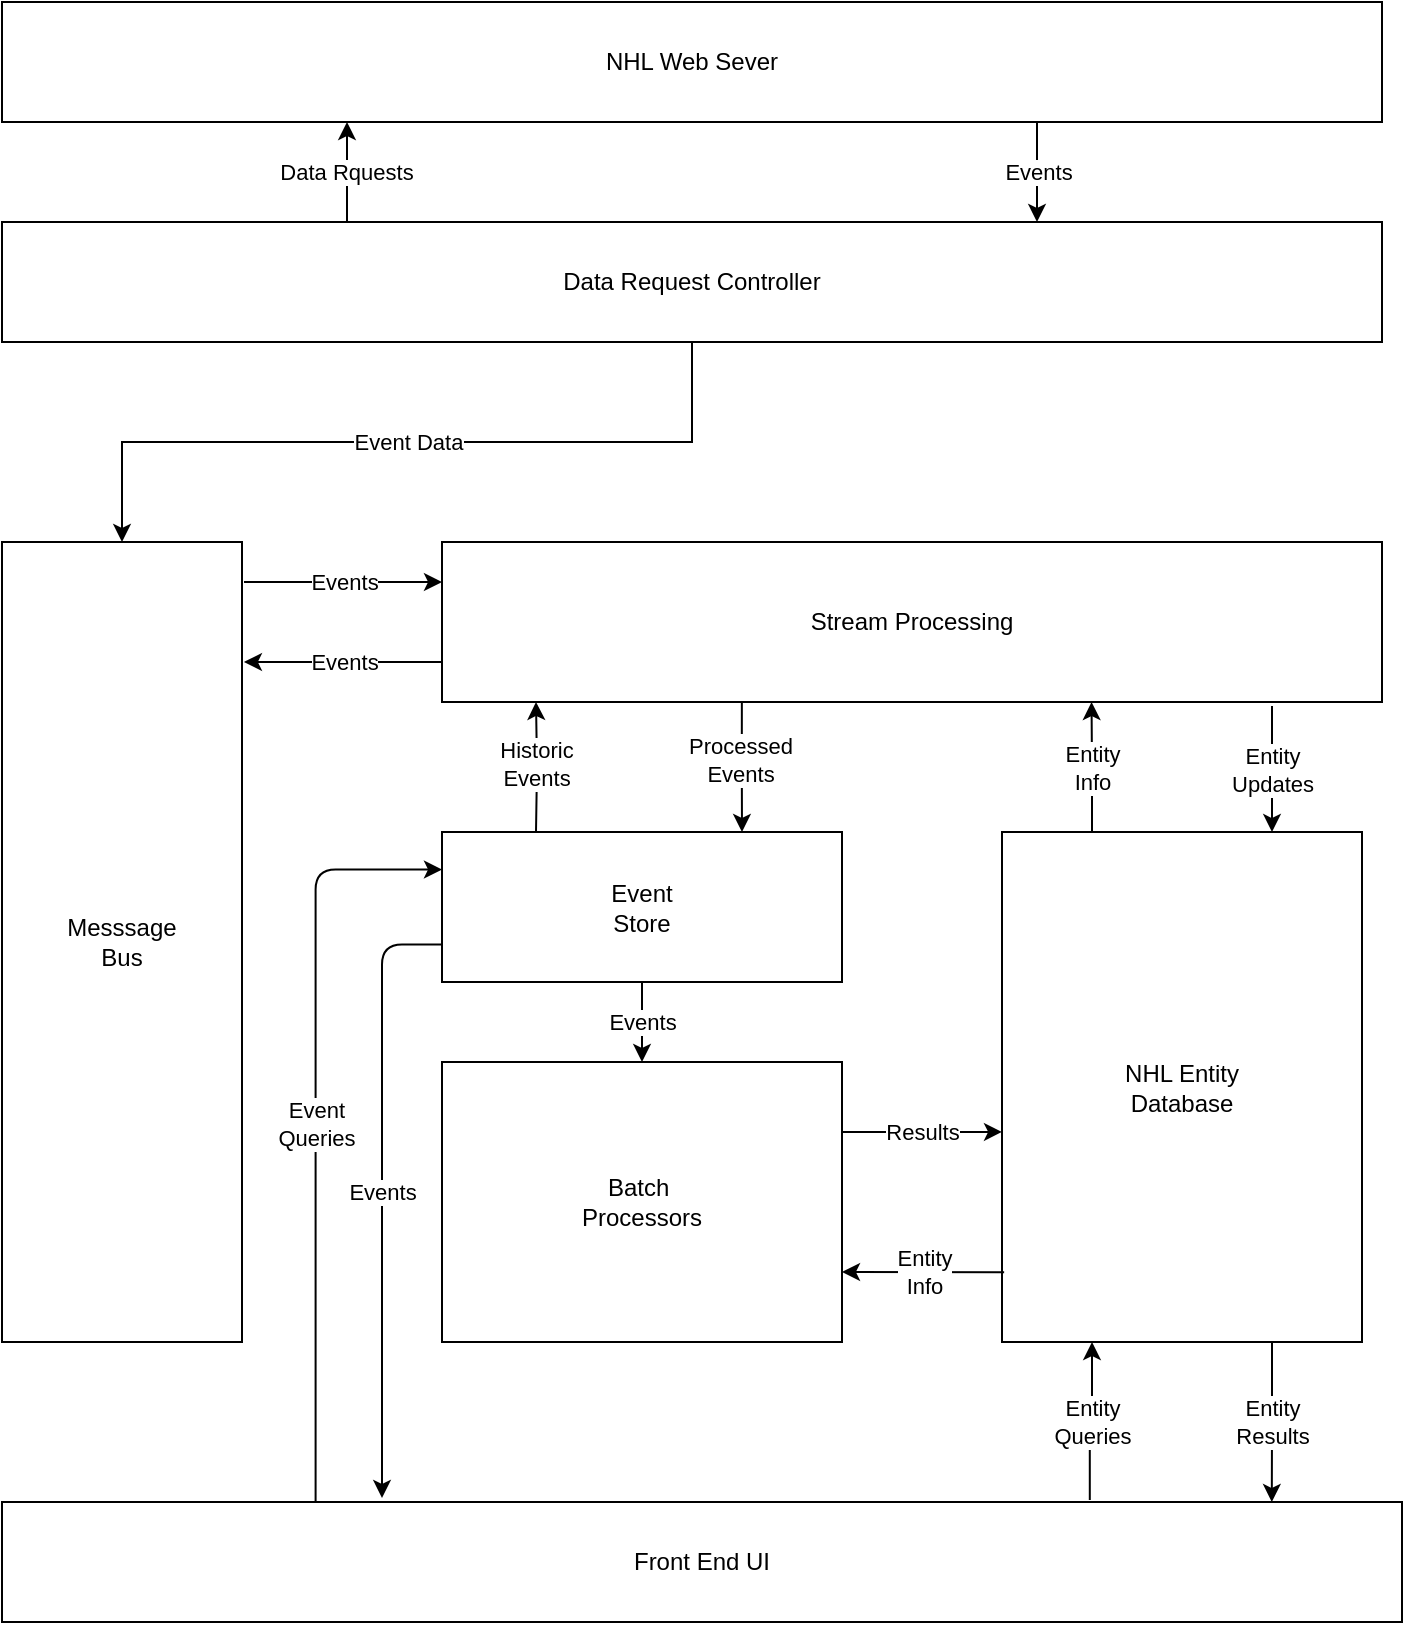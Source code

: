 <mxfile version="14.4.3" type="device"><diagram id="AkZSW9gBOCn0FL4SdGvY" name="Page-1"><mxGraphModel dx="1298" dy="892" grid="1" gridSize="10" guides="1" tooltips="1" connect="1" arrows="1" fold="1" page="1" pageScale="1" pageWidth="850" pageHeight="1100" math="0" shadow="0"><root><mxCell id="0"/><mxCell id="1" parent="0"/><mxCell id="GKORjkNXK0bo466CXnpP-38" value="Events" style="edgeStyle=orthogonalEdgeStyle;rounded=0;orthogonalLoop=1;jettySize=auto;html=1;exitX=0.75;exitY=1;exitDx=0;exitDy=0;entryX=0.75;entryY=0;entryDx=0;entryDy=0;" edge="1" parent="1" source="GKORjkNXK0bo466CXnpP-1" target="GKORjkNXK0bo466CXnpP-2"><mxGeometry relative="1" as="geometry"/></mxCell><mxCell id="GKORjkNXK0bo466CXnpP-1" value="NHL Web Sever" style="rounded=0;whiteSpace=wrap;html=1;" vertex="1" parent="1"><mxGeometry x="80" y="30" width="690" height="60" as="geometry"/></mxCell><mxCell id="GKORjkNXK0bo466CXnpP-39" value="Event Data" style="edgeStyle=orthogonalEdgeStyle;rounded=0;orthogonalLoop=1;jettySize=auto;html=1;entryX=0.5;entryY=0;entryDx=0;entryDy=0;" edge="1" parent="1" source="GKORjkNXK0bo466CXnpP-2" target="GKORjkNXK0bo466CXnpP-3"><mxGeometry relative="1" as="geometry"/></mxCell><mxCell id="GKORjkNXK0bo466CXnpP-2" value="Data Request Controller" style="rounded=0;whiteSpace=wrap;html=1;" vertex="1" parent="1"><mxGeometry x="80" y="140" width="690" height="60" as="geometry"/></mxCell><mxCell id="GKORjkNXK0bo466CXnpP-3" value="Messsage&lt;br&gt;Bus" style="rounded=0;whiteSpace=wrap;html=1;" vertex="1" parent="1"><mxGeometry x="80" y="300" width="120" height="400" as="geometry"/></mxCell><mxCell id="GKORjkNXK0bo466CXnpP-24" value="Events" style="edgeStyle=orthogonalEdgeStyle;rounded=0;orthogonalLoop=1;jettySize=auto;html=1;exitX=0;exitY=0.75;exitDx=0;exitDy=0;entryX=1.008;entryY=0.15;entryDx=0;entryDy=0;entryPerimeter=0;" edge="1" parent="1" source="GKORjkNXK0bo466CXnpP-4" target="GKORjkNXK0bo466CXnpP-3"><mxGeometry relative="1" as="geometry"/></mxCell><mxCell id="GKORjkNXK0bo466CXnpP-4" value="Stream Processing" style="rounded=0;whiteSpace=wrap;html=1;" vertex="1" parent="1"><mxGeometry x="300" y="300" width="470" height="80" as="geometry"/></mxCell><mxCell id="GKORjkNXK0bo466CXnpP-28" value="Events" style="edgeStyle=orthogonalEdgeStyle;rounded=0;orthogonalLoop=1;jettySize=auto;html=1;exitX=0.5;exitY=1;exitDx=0;exitDy=0;entryX=0.5;entryY=0;entryDx=0;entryDy=0;" edge="1" parent="1" source="GKORjkNXK0bo466CXnpP-5" target="GKORjkNXK0bo466CXnpP-7"><mxGeometry relative="1" as="geometry"/></mxCell><mxCell id="GKORjkNXK0bo466CXnpP-5" value="Event&lt;br&gt;Store" style="rounded=0;whiteSpace=wrap;html=1;" vertex="1" parent="1"><mxGeometry x="300" y="445" width="200" height="75" as="geometry"/></mxCell><mxCell id="GKORjkNXK0bo466CXnpP-31" value="Entity&lt;br&gt;Info" style="edgeStyle=orthogonalEdgeStyle;rounded=0;orthogonalLoop=1;jettySize=auto;html=1;exitX=0.25;exitY=0;exitDx=0;exitDy=0;entryX=0.691;entryY=1;entryDx=0;entryDy=0;entryPerimeter=0;" edge="1" parent="1" source="GKORjkNXK0bo466CXnpP-6" target="GKORjkNXK0bo466CXnpP-4"><mxGeometry relative="1" as="geometry"/></mxCell><mxCell id="GKORjkNXK0bo466CXnpP-36" value="Entity&lt;br&gt;Results" style="edgeStyle=orthogonalEdgeStyle;rounded=0;orthogonalLoop=1;jettySize=auto;html=1;exitX=0.75;exitY=1;exitDx=0;exitDy=0;entryX=0.907;entryY=0;entryDx=0;entryDy=0;entryPerimeter=0;" edge="1" parent="1" source="GKORjkNXK0bo466CXnpP-6" target="GKORjkNXK0bo466CXnpP-8"><mxGeometry relative="1" as="geometry"/></mxCell><mxCell id="GKORjkNXK0bo466CXnpP-6" value="NHL Entity&lt;br&gt;Database" style="rounded=0;whiteSpace=wrap;html=1;" vertex="1" parent="1"><mxGeometry x="580" y="445" width="180" height="255" as="geometry"/></mxCell><mxCell id="GKORjkNXK0bo466CXnpP-29" value="Results" style="edgeStyle=orthogonalEdgeStyle;rounded=0;orthogonalLoop=1;jettySize=auto;html=1;exitX=1;exitY=0.25;exitDx=0;exitDy=0;entryX=0;entryY=0.588;entryDx=0;entryDy=0;entryPerimeter=0;" edge="1" parent="1" source="GKORjkNXK0bo466CXnpP-7" target="GKORjkNXK0bo466CXnpP-6"><mxGeometry relative="1" as="geometry"/></mxCell><mxCell id="GKORjkNXK0bo466CXnpP-7" value="Batch&amp;nbsp;&lt;br&gt;Processors" style="rounded=0;whiteSpace=wrap;html=1;" vertex="1" parent="1"><mxGeometry x="300" y="560" width="200" height="140" as="geometry"/></mxCell><mxCell id="GKORjkNXK0bo466CXnpP-35" value="Entity&lt;br&gt;Queries" style="edgeStyle=orthogonalEdgeStyle;rounded=0;orthogonalLoop=1;jettySize=auto;html=1;exitX=0.777;exitY=-0.017;exitDx=0;exitDy=0;entryX=0.25;entryY=1;entryDx=0;entryDy=0;exitPerimeter=0;" edge="1" parent="1" source="GKORjkNXK0bo466CXnpP-8" target="GKORjkNXK0bo466CXnpP-6"><mxGeometry relative="1" as="geometry"/></mxCell><mxCell id="GKORjkNXK0bo466CXnpP-8" value="Front End UI" style="rounded=0;whiteSpace=wrap;html=1;" vertex="1" parent="1"><mxGeometry x="80" y="780" width="700" height="60" as="geometry"/></mxCell><mxCell id="GKORjkNXK0bo466CXnpP-17" value="" style="endArrow=classic;html=1;edgeStyle=orthogonalEdgeStyle;entryX=0.1;entryY=1;entryDx=0;entryDy=0;entryPerimeter=0;" edge="1" parent="1" target="GKORjkNXK0bo466CXnpP-4"><mxGeometry relative="1" as="geometry"><mxPoint x="347" y="445" as="sourcePoint"/><mxPoint x="460" y="470" as="targetPoint"/></mxGeometry></mxCell><mxCell id="GKORjkNXK0bo466CXnpP-18" value="Historic&lt;br&gt;Events" style="edgeLabel;resizable=0;html=1;align=center;verticalAlign=middle;" connectable="0" vertex="1" parent="GKORjkNXK0bo466CXnpP-17"><mxGeometry relative="1" as="geometry"><mxPoint y="-2" as="offset"/></mxGeometry></mxCell><mxCell id="GKORjkNXK0bo466CXnpP-19" value="" style="endArrow=classic;html=1;edgeStyle=orthogonalEdgeStyle;entryX=0.75;entryY=0;entryDx=0;entryDy=0;exitX=0.319;exitY=1;exitDx=0;exitDy=0;exitPerimeter=0;" edge="1" parent="1" source="GKORjkNXK0bo466CXnpP-4" target="GKORjkNXK0bo466CXnpP-5"><mxGeometry relative="1" as="geometry"><mxPoint x="540" y="410" as="sourcePoint"/><mxPoint x="450" y="440" as="targetPoint"/></mxGeometry></mxCell><mxCell id="GKORjkNXK0bo466CXnpP-20" value="Processed&lt;br&gt;Events" style="edgeLabel;resizable=0;html=1;align=center;verticalAlign=middle;" connectable="0" vertex="1" parent="GKORjkNXK0bo466CXnpP-19"><mxGeometry relative="1" as="geometry"><mxPoint x="-0.98" y="-4" as="offset"/></mxGeometry></mxCell><mxCell id="GKORjkNXK0bo466CXnpP-23" value="Events" style="endArrow=classic;html=1;entryX=0;entryY=0.25;entryDx=0;entryDy=0;" edge="1" parent="1" target="GKORjkNXK0bo466CXnpP-4"><mxGeometry width="50" height="50" relative="1" as="geometry"><mxPoint x="201" y="320" as="sourcePoint"/><mxPoint x="280" y="250" as="targetPoint"/></mxGeometry></mxCell><mxCell id="GKORjkNXK0bo466CXnpP-30" value="Entity&lt;br&gt;Info" style="endArrow=classic;html=1;entryX=1;entryY=0.75;entryDx=0;entryDy=0;exitX=0.006;exitY=0.863;exitDx=0;exitDy=0;exitPerimeter=0;" edge="1" parent="1" source="GKORjkNXK0bo466CXnpP-6" target="GKORjkNXK0bo466CXnpP-7"><mxGeometry width="50" height="50" relative="1" as="geometry"><mxPoint x="560" y="680" as="sourcePoint"/><mxPoint x="530" y="700" as="targetPoint"/></mxGeometry></mxCell><mxCell id="GKORjkNXK0bo466CXnpP-32" value="Entity&lt;br&gt;Updates" style="endArrow=classic;html=1;entryX=0.75;entryY=0;entryDx=0;entryDy=0;" edge="1" parent="1" target="GKORjkNXK0bo466CXnpP-6"><mxGeometry width="50" height="50" relative="1" as="geometry"><mxPoint x="715" y="382" as="sourcePoint"/><mxPoint x="830" y="390" as="targetPoint"/></mxGeometry></mxCell><mxCell id="GKORjkNXK0bo466CXnpP-33" value="Events" style="endArrow=classic;html=1;edgeStyle=orthogonalEdgeStyle;exitX=0;exitY=0.75;exitDx=0;exitDy=0;" edge="1" parent="1" source="GKORjkNXK0bo466CXnpP-5"><mxGeometry width="50" height="50" relative="1" as="geometry"><mxPoint x="500" y="460" as="sourcePoint"/><mxPoint x="270" y="778" as="targetPoint"/><Array as="points"><mxPoint x="270" y="501"/><mxPoint x="270" y="778"/></Array></mxGeometry></mxCell><mxCell id="GKORjkNXK0bo466CXnpP-34" value="Event&lt;br&gt;Queries" style="endArrow=classic;html=1;exitX=0.224;exitY=0;exitDx=0;exitDy=0;exitPerimeter=0;entryX=0;entryY=0.25;entryDx=0;entryDy=0;edgeStyle=orthogonalEdgeStyle;" edge="1" parent="1" source="GKORjkNXK0bo466CXnpP-8" target="GKORjkNXK0bo466CXnpP-5"><mxGeometry width="50" height="50" relative="1" as="geometry"><mxPoint x="30" y="760" as="sourcePoint"/><mxPoint x="80" y="710" as="targetPoint"/><Array as="points"><mxPoint x="237" y="464"/></Array></mxGeometry></mxCell><mxCell id="GKORjkNXK0bo466CXnpP-37" value="Data Rquests" style="endArrow=classic;html=1;entryX=0.25;entryY=1;entryDx=0;entryDy=0;exitX=0.25;exitY=0;exitDx=0;exitDy=0;" edge="1" parent="1" source="GKORjkNXK0bo466CXnpP-2" target="GKORjkNXK0bo466CXnpP-1"><mxGeometry width="50" height="50" relative="1" as="geometry"><mxPoint x="130" y="290" as="sourcePoint"/><mxPoint x="180" y="240" as="targetPoint"/></mxGeometry></mxCell></root></mxGraphModel></diagram></mxfile>